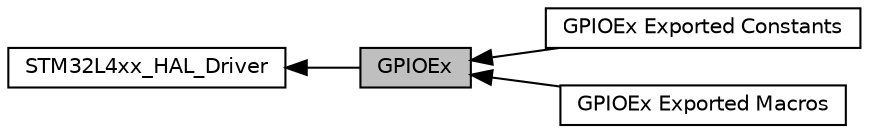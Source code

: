 digraph "GPIOEx"
{
  edge [fontname="Helvetica",fontsize="10",labelfontname="Helvetica",labelfontsize="10"];
  node [fontname="Helvetica",fontsize="10",shape=box];
  rankdir=LR;
  Node1 [label="GPIOEx",height=0.2,width=0.4,color="black", fillcolor="grey75", style="filled", fontcolor="black",tooltip="GPIO Extended HAL module driver."];
  Node3 [label="GPIOEx Exported Constants",height=0.2,width=0.4,color="black", fillcolor="white", style="filled",URL="$group___g_p_i_o_ex___exported___constants.html",tooltip=" "];
  Node4 [label="GPIOEx Exported Macros",height=0.2,width=0.4,color="black", fillcolor="white", style="filled",URL="$group___g_p_i_o_ex___exported___macros.html",tooltip=" "];
  Node2 [label="STM32L4xx_HAL_Driver",height=0.2,width=0.4,color="black", fillcolor="white", style="filled",URL="$group___s_t_m32_l4xx___h_a_l___driver.html",tooltip=" "];
  Node2->Node1 [shape=plaintext, dir="back", style="solid"];
  Node1->Node3 [shape=plaintext, dir="back", style="solid"];
  Node1->Node4 [shape=plaintext, dir="back", style="solid"];
}
